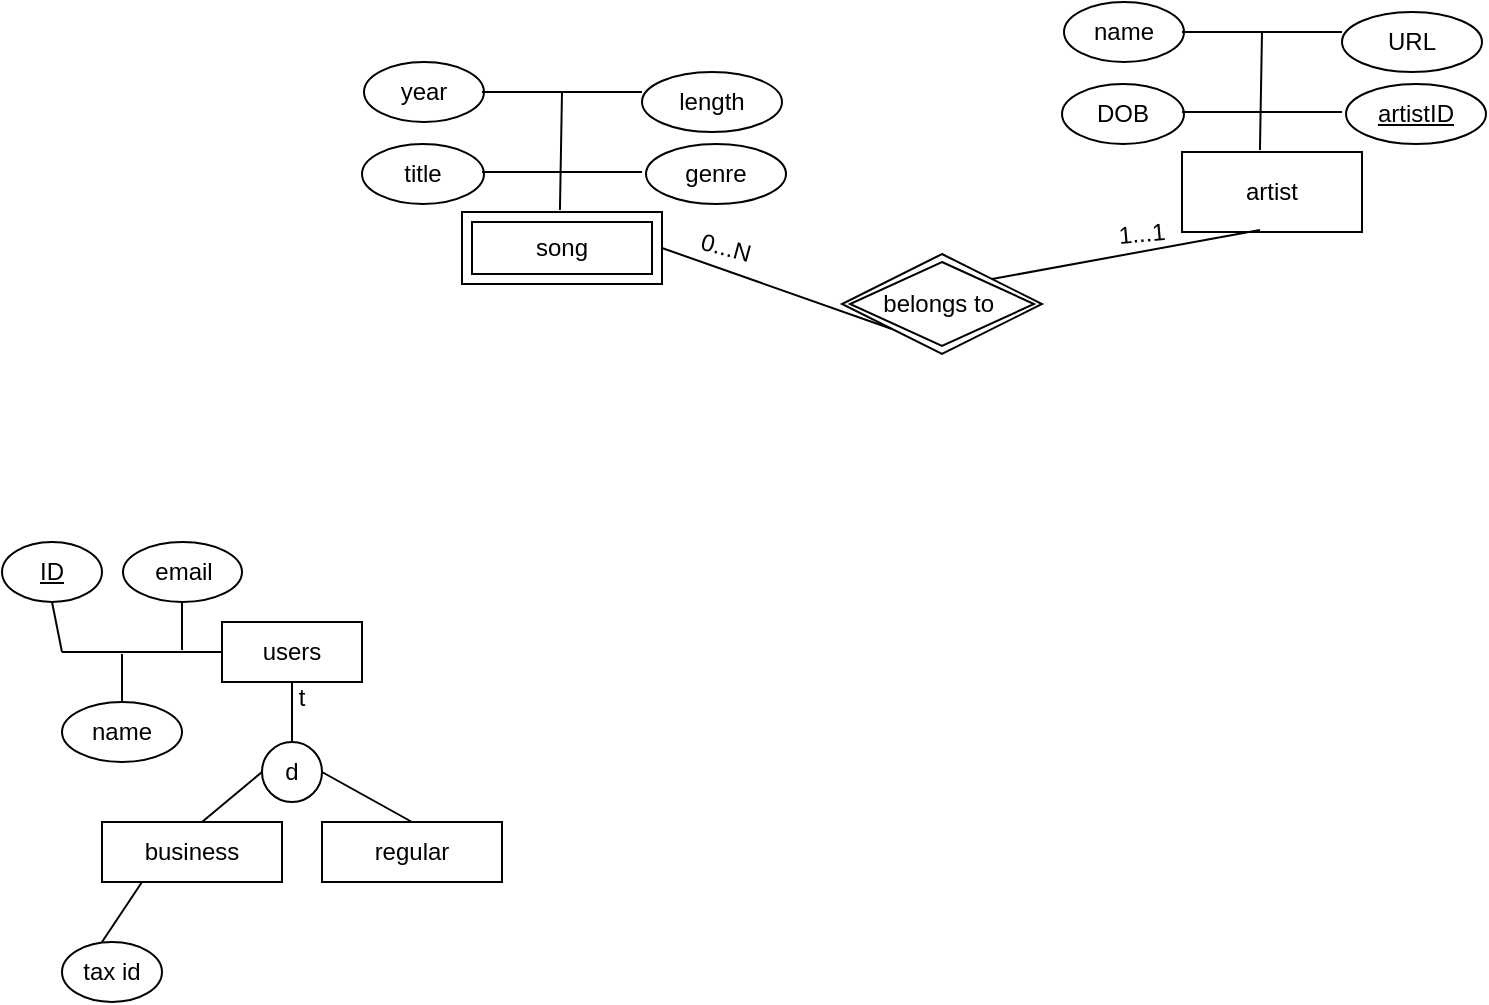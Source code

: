 <mxfile version="16.5.3" type="github">
  <diagram id="7zytc4X0rFM4Li2k81rj" name="Page-1">
    <mxGraphModel dx="1319" dy="636" grid="1" gridSize="10" guides="1" tooltips="1" connect="1" arrows="1" fold="1" page="1" pageScale="1" pageWidth="1100" pageHeight="850" math="0" shadow="0">
      <root>
        <mxCell id="0" />
        <mxCell id="1" parent="0" />
        <mxCell id="agzaKm7U5vjEBMNBCcOe-2" value="" style="endArrow=none;html=1;rounded=0;exitX=0.433;exitY=-0.025;exitDx=0;exitDy=0;exitPerimeter=0;" edge="1" parent="1">
          <mxGeometry width="50" height="50" relative="1" as="geometry">
            <mxPoint x="368.97" y="204" as="sourcePoint" />
            <mxPoint x="370" y="145" as="targetPoint" />
          </mxGeometry>
        </mxCell>
        <mxCell id="agzaKm7U5vjEBMNBCcOe-3" value="" style="endArrow=none;html=1;rounded=0;" edge="1" parent="1">
          <mxGeometry width="50" height="50" relative="1" as="geometry">
            <mxPoint x="370" y="185" as="sourcePoint" />
            <mxPoint x="410" y="185" as="targetPoint" />
          </mxGeometry>
        </mxCell>
        <mxCell id="agzaKm7U5vjEBMNBCcOe-4" value="title" style="ellipse;whiteSpace=wrap;html=1;" vertex="1" parent="1">
          <mxGeometry x="270" y="171" width="61" height="30" as="geometry" />
        </mxCell>
        <mxCell id="agzaKm7U5vjEBMNBCcOe-5" value="year&lt;span style=&quot;color: rgba(0 , 0 , 0 , 0) ; font-family: monospace ; font-size: 0px&quot;&gt;%3CmxGraphModel%3E%3Croot%3E%3CmxCell%20id%3D%220%22%2F%3E%3CmxCell%20id%3D%221%22%20parent%3D%220%22%2F%3E%3CmxCell%20id%3D%222%22%20value%3D%22title%22%20style%3D%22ellipse%3BwhiteSpace%3Dwrap%3Bhtml%3D1%3B%22%20vertex%3D%221%22%20parent%3D%221%22%3E%3CmxGeometry%20x%3D%22520%22%20y%3D%22210%22%20width%3D%22120%22%20height%3D%2280%22%20as%3D%22geometry%22%2F%3E%3C%2FmxCell%3E%3C%2Froot%3E%3C%2FmxGraphModel%3E&lt;/span&gt;" style="ellipse;whiteSpace=wrap;html=1;" vertex="1" parent="1">
          <mxGeometry x="271" y="130" width="60" height="30" as="geometry" />
        </mxCell>
        <mxCell id="agzaKm7U5vjEBMNBCcOe-6" value="length" style="ellipse;whiteSpace=wrap;html=1;" vertex="1" parent="1">
          <mxGeometry x="410" y="135" width="70" height="30" as="geometry" />
        </mxCell>
        <mxCell id="agzaKm7U5vjEBMNBCcOe-7" value="genre" style="ellipse;whiteSpace=wrap;html=1;" vertex="1" parent="1">
          <mxGeometry x="412" y="171" width="70" height="30" as="geometry" />
        </mxCell>
        <mxCell id="agzaKm7U5vjEBMNBCcOe-8" value="" style="endArrow=none;html=1;rounded=0;" edge="1" parent="1">
          <mxGeometry width="50" height="50" relative="1" as="geometry">
            <mxPoint x="370" y="145" as="sourcePoint" />
            <mxPoint x="410" y="145" as="targetPoint" />
          </mxGeometry>
        </mxCell>
        <mxCell id="agzaKm7U5vjEBMNBCcOe-9" value="" style="endArrow=none;html=1;rounded=0;" edge="1" parent="1">
          <mxGeometry width="50" height="50" relative="1" as="geometry">
            <mxPoint x="330" y="145" as="sourcePoint" />
            <mxPoint x="370" y="145" as="targetPoint" />
          </mxGeometry>
        </mxCell>
        <mxCell id="agzaKm7U5vjEBMNBCcOe-11" value="" style="endArrow=none;html=1;rounded=0;" edge="1" parent="1">
          <mxGeometry width="50" height="50" relative="1" as="geometry">
            <mxPoint x="330" y="185" as="sourcePoint" />
            <mxPoint x="370" y="185" as="targetPoint" />
          </mxGeometry>
        </mxCell>
        <mxCell id="agzaKm7U5vjEBMNBCcOe-12" value="artist" style="rounded=0;whiteSpace=wrap;html=1;" vertex="1" parent="1">
          <mxGeometry x="680" y="175" width="90" height="40" as="geometry" />
        </mxCell>
        <mxCell id="agzaKm7U5vjEBMNBCcOe-13" value="" style="endArrow=none;html=1;rounded=0;exitX=0.433;exitY=-0.025;exitDx=0;exitDy=0;exitPerimeter=0;" edge="1" parent="1" source="agzaKm7U5vjEBMNBCcOe-12">
          <mxGeometry width="50" height="50" relative="1" as="geometry">
            <mxPoint x="710" y="165" as="sourcePoint" />
            <mxPoint x="720" y="115" as="targetPoint" />
          </mxGeometry>
        </mxCell>
        <mxCell id="agzaKm7U5vjEBMNBCcOe-14" value="" style="endArrow=none;html=1;rounded=0;" edge="1" parent="1">
          <mxGeometry width="50" height="50" relative="1" as="geometry">
            <mxPoint x="720" y="155" as="sourcePoint" />
            <mxPoint x="760" y="155" as="targetPoint" />
          </mxGeometry>
        </mxCell>
        <mxCell id="agzaKm7U5vjEBMNBCcOe-15" value="DOB" style="ellipse;whiteSpace=wrap;html=1;" vertex="1" parent="1">
          <mxGeometry x="620" y="141" width="61" height="30" as="geometry" />
        </mxCell>
        <mxCell id="agzaKm7U5vjEBMNBCcOe-16" value="name" style="ellipse;whiteSpace=wrap;html=1;" vertex="1" parent="1">
          <mxGeometry x="621" y="100" width="60" height="30" as="geometry" />
        </mxCell>
        <mxCell id="agzaKm7U5vjEBMNBCcOe-17" value="URL" style="ellipse;whiteSpace=wrap;html=1;" vertex="1" parent="1">
          <mxGeometry x="760" y="105" width="70" height="30" as="geometry" />
        </mxCell>
        <mxCell id="agzaKm7U5vjEBMNBCcOe-18" value="&lt;u&gt;artistID&lt;/u&gt;" style="ellipse;whiteSpace=wrap;html=1;" vertex="1" parent="1">
          <mxGeometry x="762" y="141" width="70" height="30" as="geometry" />
        </mxCell>
        <mxCell id="agzaKm7U5vjEBMNBCcOe-19" value="" style="endArrow=none;html=1;rounded=0;" edge="1" parent="1">
          <mxGeometry width="50" height="50" relative="1" as="geometry">
            <mxPoint x="720" y="115" as="sourcePoint" />
            <mxPoint x="760" y="115" as="targetPoint" />
          </mxGeometry>
        </mxCell>
        <mxCell id="agzaKm7U5vjEBMNBCcOe-20" value="" style="endArrow=none;html=1;rounded=0;" edge="1" parent="1">
          <mxGeometry width="50" height="50" relative="1" as="geometry">
            <mxPoint x="680" y="115" as="sourcePoint" />
            <mxPoint x="720" y="115" as="targetPoint" />
          </mxGeometry>
        </mxCell>
        <mxCell id="agzaKm7U5vjEBMNBCcOe-21" value="" style="endArrow=none;html=1;rounded=0;" edge="1" parent="1">
          <mxGeometry width="50" height="50" relative="1" as="geometry">
            <mxPoint x="680" y="155" as="sourcePoint" />
            <mxPoint x="720" y="155" as="targetPoint" />
          </mxGeometry>
        </mxCell>
        <mxCell id="agzaKm7U5vjEBMNBCcOe-22" value="song" style="shape=ext;margin=3;double=1;whiteSpace=wrap;html=1;align=center;" vertex="1" parent="1">
          <mxGeometry x="320" y="205" width="100" height="36" as="geometry" />
        </mxCell>
        <mxCell id="agzaKm7U5vjEBMNBCcOe-26" value="belongs to&amp;nbsp;" style="shape=rhombus;double=1;perimeter=rhombusPerimeter;whiteSpace=wrap;html=1;align=center;" vertex="1" parent="1">
          <mxGeometry x="510" y="226" width="100" height="50" as="geometry" />
        </mxCell>
        <mxCell id="agzaKm7U5vjEBMNBCcOe-28" value="" style="endArrow=none;html=1;rounded=0;exitX=1;exitY=0.5;exitDx=0;exitDy=0;entryX=0;entryY=1;entryDx=0;entryDy=0;" edge="1" parent="1" source="agzaKm7U5vjEBMNBCcOe-22" target="agzaKm7U5vjEBMNBCcOe-26">
          <mxGeometry width="50" height="50" relative="1" as="geometry">
            <mxPoint x="620" y="350" as="sourcePoint" />
            <mxPoint x="560" y="270" as="targetPoint" />
          </mxGeometry>
        </mxCell>
        <mxCell id="agzaKm7U5vjEBMNBCcOe-29" value="" style="endArrow=none;html=1;rounded=0;exitX=1;exitY=0;exitDx=0;exitDy=0;entryX=0.433;entryY=0.975;entryDx=0;entryDy=0;entryPerimeter=0;" edge="1" parent="1" source="agzaKm7U5vjEBMNBCcOe-26" target="agzaKm7U5vjEBMNBCcOe-12">
          <mxGeometry width="50" height="50" relative="1" as="geometry">
            <mxPoint x="690" y="268.5" as="sourcePoint" />
            <mxPoint x="795" y="256" as="targetPoint" />
          </mxGeometry>
        </mxCell>
        <mxCell id="agzaKm7U5vjEBMNBCcOe-30" value="0...N" style="text;html=1;strokeColor=none;fillColor=none;align=center;verticalAlign=middle;whiteSpace=wrap;rounded=0;rotation=15;" vertex="1" parent="1">
          <mxGeometry x="422" y="208" width="60" height="30" as="geometry" />
        </mxCell>
        <mxCell id="agzaKm7U5vjEBMNBCcOe-31" value="1...1" style="text;html=1;strokeColor=none;fillColor=none;align=center;verticalAlign=middle;whiteSpace=wrap;rounded=0;rotation=-5;" vertex="1" parent="1">
          <mxGeometry x="630" y="201" width="60" height="30" as="geometry" />
        </mxCell>
        <mxCell id="agzaKm7U5vjEBMNBCcOe-32" value="users" style="rounded=0;whiteSpace=wrap;html=1;" vertex="1" parent="1">
          <mxGeometry x="200" y="410" width="70" height="30" as="geometry" />
        </mxCell>
        <mxCell id="agzaKm7U5vjEBMNBCcOe-33" value="" style="endArrow=none;html=1;rounded=0;entryX=0.5;entryY=1;entryDx=0;entryDy=0;" edge="1" parent="1" target="agzaKm7U5vjEBMNBCcOe-32">
          <mxGeometry width="50" height="50" relative="1" as="geometry">
            <mxPoint x="235" y="470" as="sourcePoint" />
            <mxPoint x="200" y="490" as="targetPoint" />
          </mxGeometry>
        </mxCell>
        <mxCell id="agzaKm7U5vjEBMNBCcOe-34" value="d" style="ellipse;whiteSpace=wrap;html=1;aspect=fixed;" vertex="1" parent="1">
          <mxGeometry x="220" y="470" width="30" height="30" as="geometry" />
        </mxCell>
        <mxCell id="agzaKm7U5vjEBMNBCcOe-35" value="t" style="text;html=1;strokeColor=none;fillColor=none;align=center;verticalAlign=middle;whiteSpace=wrap;rounded=0;" vertex="1" parent="1">
          <mxGeometry x="210" y="433" width="60" height="30" as="geometry" />
        </mxCell>
        <mxCell id="agzaKm7U5vjEBMNBCcOe-36" value="" style="endArrow=none;html=1;rounded=0;entryX=0;entryY=0.5;entryDx=0;entryDy=0;" edge="1" parent="1" target="agzaKm7U5vjEBMNBCcOe-34">
          <mxGeometry width="50" height="50" relative="1" as="geometry">
            <mxPoint x="190" y="510" as="sourcePoint" />
            <mxPoint x="190" y="480" as="targetPoint" />
          </mxGeometry>
        </mxCell>
        <mxCell id="agzaKm7U5vjEBMNBCcOe-37" value="" style="endArrow=none;html=1;rounded=0;exitX=1;exitY=0.5;exitDx=0;exitDy=0;entryX=0.5;entryY=0;entryDx=0;entryDy=0;" edge="1" parent="1" source="agzaKm7U5vjEBMNBCcOe-34" target="agzaKm7U5vjEBMNBCcOe-40">
          <mxGeometry width="50" height="50" relative="1" as="geometry">
            <mxPoint x="380" y="550" as="sourcePoint" />
            <mxPoint x="290" y="510" as="targetPoint" />
          </mxGeometry>
        </mxCell>
        <mxCell id="agzaKm7U5vjEBMNBCcOe-38" value="business&lt;span style=&quot;color: rgba(0 , 0 , 0 , 0) ; font-family: monospace ; font-size: 0px&quot;&gt;%3CmxGraphModel%3E%3Croot%3E%3CmxCell%20id%3D%220%22%2F%3E%3CmxCell%20id%3D%221%22%20parent%3D%220%22%2F%3E%3CmxCell%20id%3D%222%22%20value%3D%220...N%22%20style%3D%22text%3Bhtml%3D1%3BstrokeColor%3Dnone%3BfillColor%3Dnone%3Balign%3Dcenter%3BverticalAlign%3Dmiddle%3BwhiteSpace%3Dwrap%3Brounded%3D0%3B%22%20vertex%3D%221%22%20parent%3D%221%22%3E%3CmxGeometry%20x%3D%22320%22%20y%3D%22410%22%20width%3D%2260%22%20height%3D%2230%22%20as%3D%22geometry%22%2F%3E%3C%2FmxCell%3E%3C%2Froot%3E%3C%2FmxGraphModel%3E&lt;/span&gt;" style="rounded=0;whiteSpace=wrap;html=1;" vertex="1" parent="1">
          <mxGeometry x="140" y="510" width="90" height="30" as="geometry" />
        </mxCell>
        <mxCell id="agzaKm7U5vjEBMNBCcOe-40" value="regular" style="rounded=0;whiteSpace=wrap;html=1;" vertex="1" parent="1">
          <mxGeometry x="250" y="510" width="90" height="30" as="geometry" />
        </mxCell>
        <mxCell id="agzaKm7U5vjEBMNBCcOe-42" value="" style="endArrow=none;html=1;rounded=0;entryX=0;entryY=0.5;entryDx=0;entryDy=0;" edge="1" parent="1" target="agzaKm7U5vjEBMNBCcOe-32">
          <mxGeometry width="50" height="50" relative="1" as="geometry">
            <mxPoint x="120" y="425" as="sourcePoint" />
            <mxPoint x="160" y="390" as="targetPoint" />
          </mxGeometry>
        </mxCell>
        <mxCell id="agzaKm7U5vjEBMNBCcOe-43" value="" style="endArrow=none;html=1;rounded=0;" edge="1" parent="1">
          <mxGeometry width="50" height="50" relative="1" as="geometry">
            <mxPoint x="180" y="424" as="sourcePoint" />
            <mxPoint x="180" y="394" as="targetPoint" />
          </mxGeometry>
        </mxCell>
        <mxCell id="agzaKm7U5vjEBMNBCcOe-44" value="&lt;u&gt;ID&lt;/u&gt;" style="ellipse;whiteSpace=wrap;html=1;" vertex="1" parent="1">
          <mxGeometry x="90" y="370" width="50" height="30" as="geometry" />
        </mxCell>
        <mxCell id="agzaKm7U5vjEBMNBCcOe-45" value="name" style="ellipse;whiteSpace=wrap;html=1;" vertex="1" parent="1">
          <mxGeometry x="120" y="450" width="60" height="30" as="geometry" />
        </mxCell>
        <mxCell id="agzaKm7U5vjEBMNBCcOe-46" value="email" style="ellipse;whiteSpace=wrap;html=1;" vertex="1" parent="1">
          <mxGeometry x="150.5" y="370" width="59.5" height="30" as="geometry" />
        </mxCell>
        <mxCell id="agzaKm7U5vjEBMNBCcOe-47" value="tax id" style="ellipse;whiteSpace=wrap;html=1;" vertex="1" parent="1">
          <mxGeometry x="120" y="570" width="50" height="30" as="geometry" />
        </mxCell>
        <mxCell id="agzaKm7U5vjEBMNBCcOe-48" value="" style="endArrow=none;html=1;rounded=0;entryX=0.5;entryY=1;entryDx=0;entryDy=0;" edge="1" parent="1" target="agzaKm7U5vjEBMNBCcOe-44">
          <mxGeometry width="50" height="50" relative="1" as="geometry">
            <mxPoint x="120" y="425" as="sourcePoint" />
            <mxPoint x="110" y="430" as="targetPoint" />
          </mxGeometry>
        </mxCell>
        <mxCell id="agzaKm7U5vjEBMNBCcOe-50" value="" style="endArrow=none;html=1;rounded=0;exitX=0.5;exitY=0;exitDx=0;exitDy=0;" edge="1" parent="1" source="agzaKm7U5vjEBMNBCcOe-45">
          <mxGeometry width="50" height="50" relative="1" as="geometry">
            <mxPoint x="150" y="450" as="sourcePoint" />
            <mxPoint x="150" y="426" as="targetPoint" />
          </mxGeometry>
        </mxCell>
        <mxCell id="agzaKm7U5vjEBMNBCcOe-51" value="" style="endArrow=none;html=1;rounded=0;exitX=0.4;exitY=0;exitDx=0;exitDy=0;exitPerimeter=0;" edge="1" parent="1" source="agzaKm7U5vjEBMNBCcOe-47">
          <mxGeometry width="50" height="50" relative="1" as="geometry">
            <mxPoint x="157" y="570" as="sourcePoint" />
            <mxPoint x="160" y="540" as="targetPoint" />
          </mxGeometry>
        </mxCell>
      </root>
    </mxGraphModel>
  </diagram>
</mxfile>
